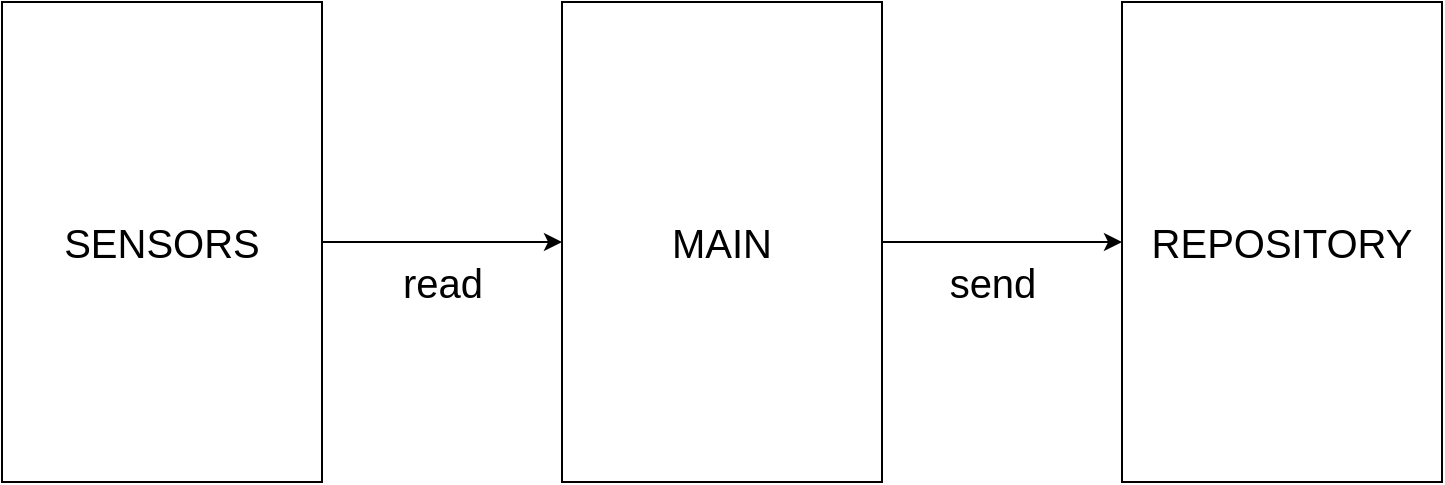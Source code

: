 <mxfile version="20.8.10" type="device"><diagram name="Página-1" id="hPsSL6qZW7xpYR3QuTbb"><mxGraphModel dx="1036" dy="606" grid="1" gridSize="10" guides="1" tooltips="1" connect="1" arrows="1" fold="1" page="1" pageScale="1" pageWidth="827" pageHeight="1169" math="0" shadow="0"><root><mxCell id="0"/><mxCell id="1" parent="0"/><mxCell id="cLVMLP4Fv-2pI4_QZxyJ-8" style="edgeStyle=orthogonalEdgeStyle;rounded=0;orthogonalLoop=1;jettySize=auto;html=1;fontSize=20;" edge="1" parent="1" source="cLVMLP4Fv-2pI4_QZxyJ-3" target="cLVMLP4Fv-2pI4_QZxyJ-4"><mxGeometry relative="1" as="geometry"/></mxCell><mxCell id="cLVMLP4Fv-2pI4_QZxyJ-3" value="MAIN" style="rounded=0;whiteSpace=wrap;html=1;fontSize=20;" vertex="1" parent="1"><mxGeometry x="280" y="80" width="160" height="240" as="geometry"/></mxCell><mxCell id="cLVMLP4Fv-2pI4_QZxyJ-4" value="REPOSITORY" style="rounded=0;whiteSpace=wrap;html=1;fontSize=20;" vertex="1" parent="1"><mxGeometry x="560" y="80" width="160" height="240" as="geometry"/></mxCell><mxCell id="cLVMLP4Fv-2pI4_QZxyJ-6" style="edgeStyle=orthogonalEdgeStyle;rounded=0;orthogonalLoop=1;jettySize=auto;html=1;fontSize=20;" edge="1" parent="1" source="cLVMLP4Fv-2pI4_QZxyJ-5" target="cLVMLP4Fv-2pI4_QZxyJ-3"><mxGeometry relative="1" as="geometry"/></mxCell><mxCell id="cLVMLP4Fv-2pI4_QZxyJ-5" value="SENSORS" style="rounded=0;whiteSpace=wrap;html=1;fontSize=20;" vertex="1" parent="1"><mxGeometry y="80" width="160" height="240" as="geometry"/></mxCell><mxCell id="cLVMLP4Fv-2pI4_QZxyJ-7" value="read" style="text;html=1;align=center;verticalAlign=middle;resizable=0;points=[];autosize=1;strokeColor=none;fillColor=none;fontSize=20;" vertex="1" parent="1"><mxGeometry x="190" y="200" width="60" height="40" as="geometry"/></mxCell><mxCell id="cLVMLP4Fv-2pI4_QZxyJ-9" value="send" style="text;html=1;align=center;verticalAlign=middle;resizable=0;points=[];autosize=1;strokeColor=none;fillColor=none;fontSize=20;" vertex="1" parent="1"><mxGeometry x="460" y="200" width="70" height="40" as="geometry"/></mxCell></root></mxGraphModel></diagram></mxfile>